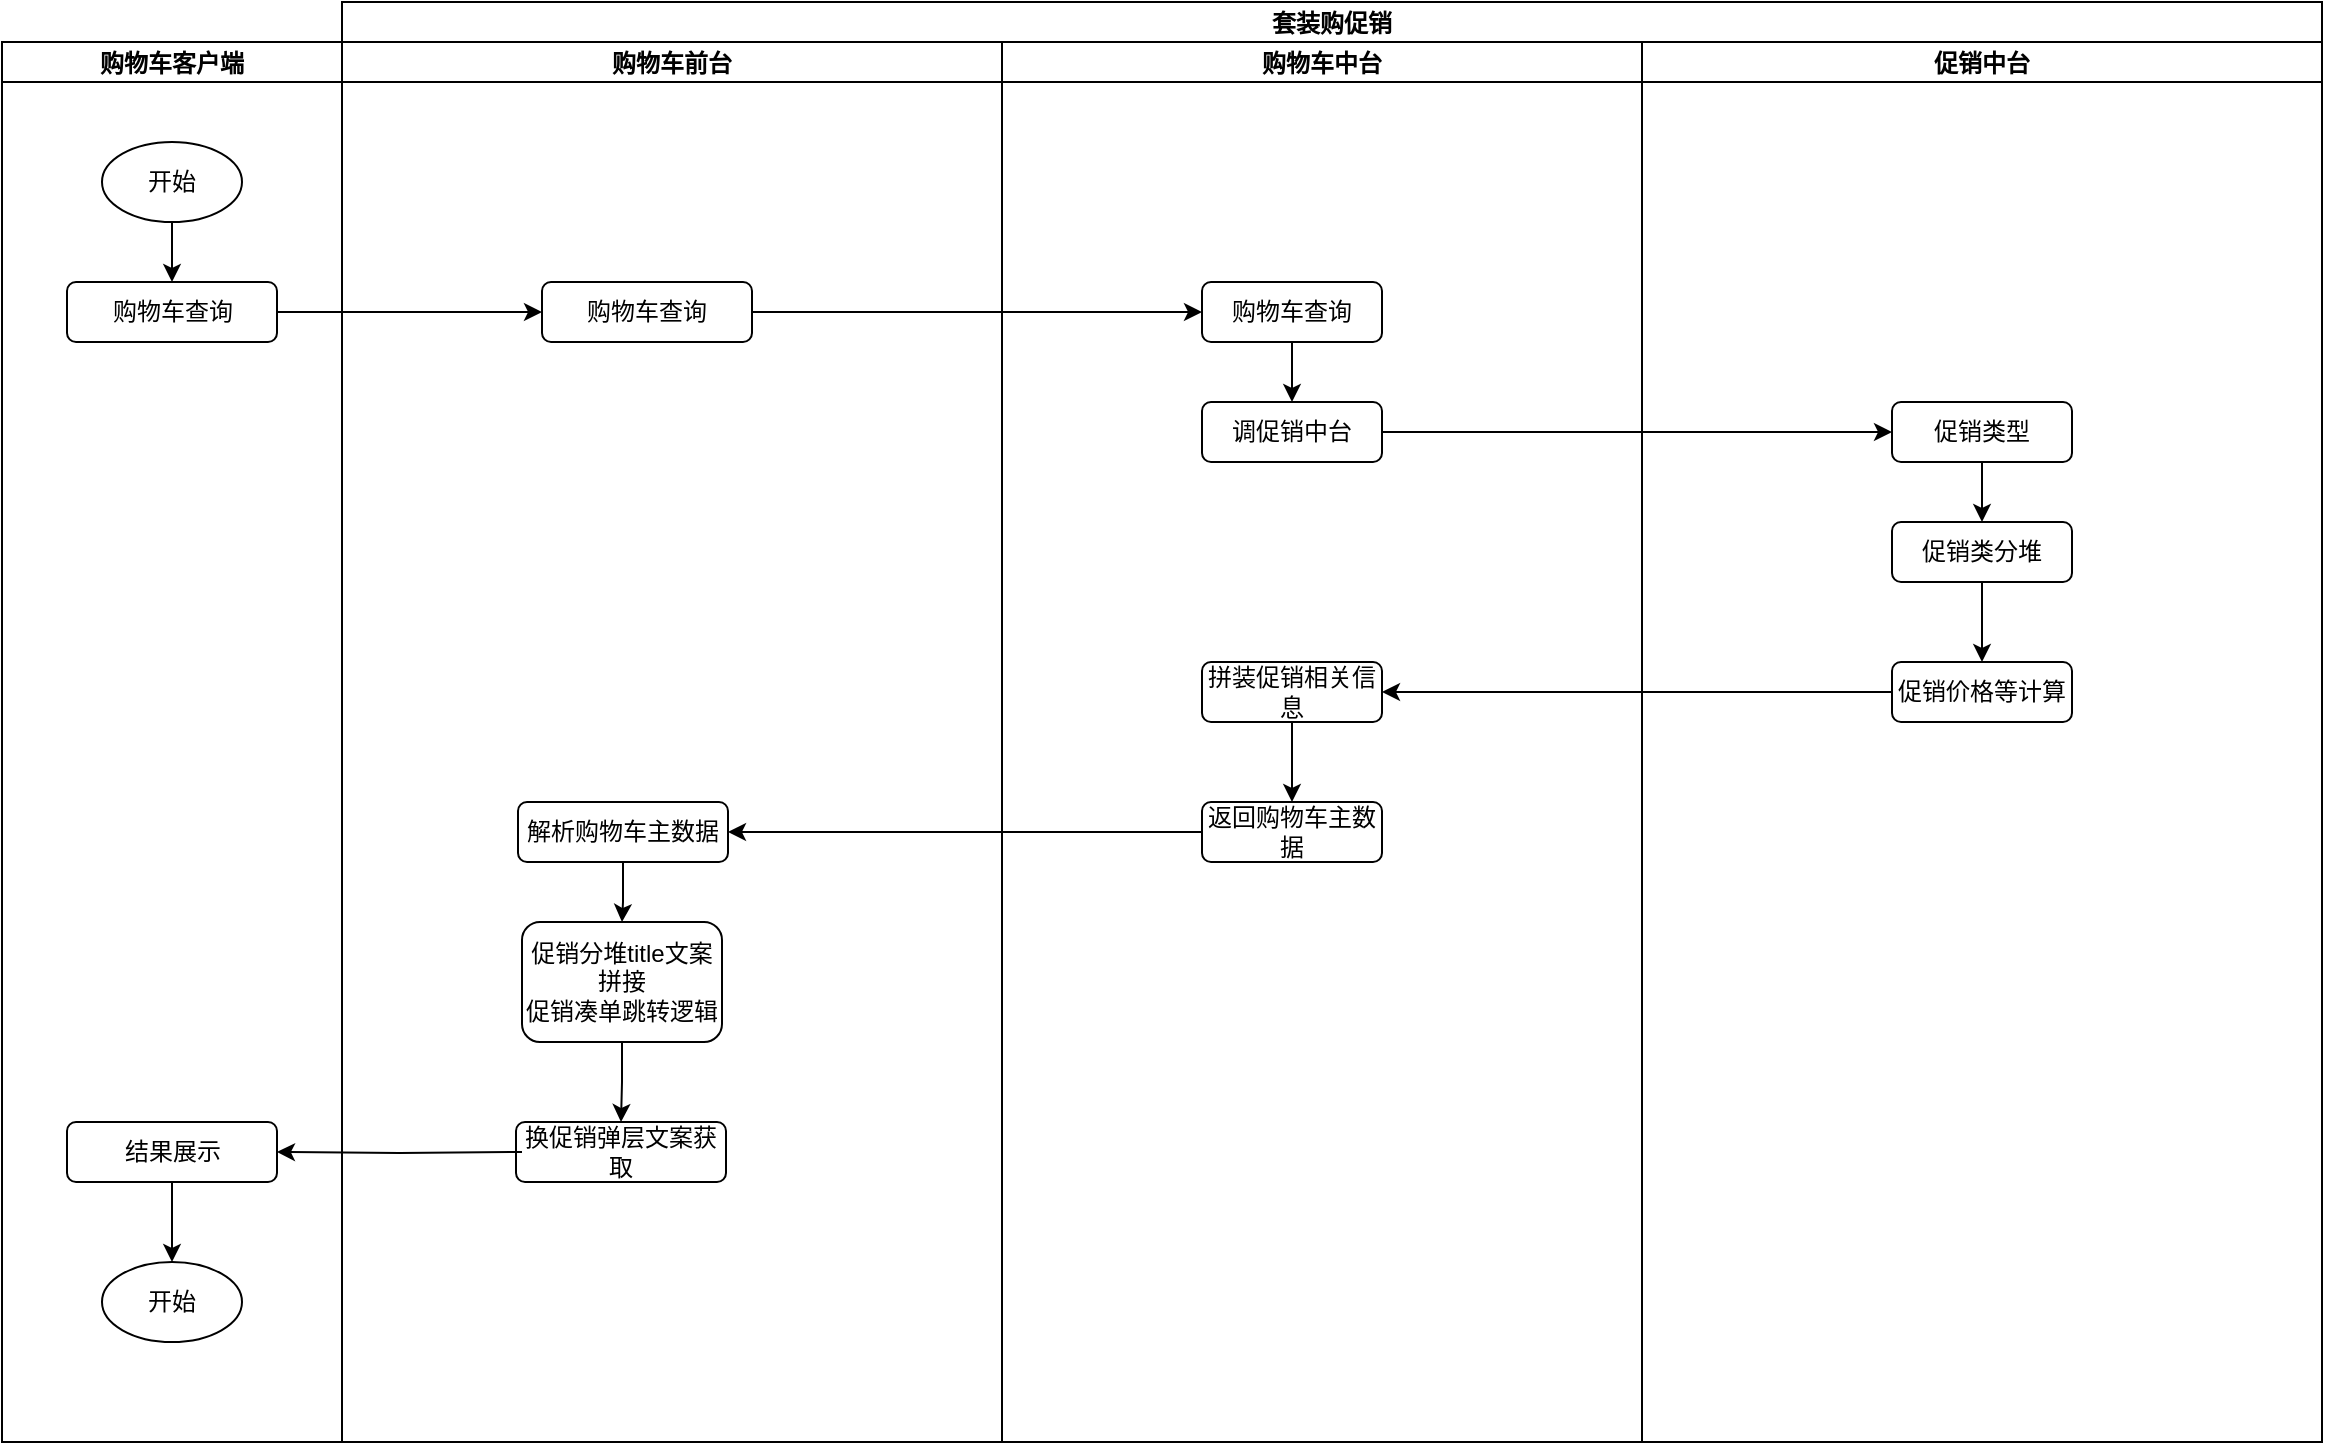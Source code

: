 <mxfile version="14.8.4" type="github">
  <diagram id="kgpKYQtTHZ0yAKxKKP6v" name="Page-1">
    <mxGraphModel dx="2105" dy="712" grid="1" gridSize="10" guides="1" tooltips="1" connect="1" arrows="1" fold="1" page="1" pageScale="1" pageWidth="850" pageHeight="1100" math="0" shadow="0">
      <root>
        <mxCell id="0" />
        <mxCell id="1" parent="0" />
        <mxCell id="vUlYMT36iKvDAk3lZue9-5" value="套装购促销" style="swimlane;childLayout=stackLayout;resizeParent=1;resizeParentMax=0;startSize=20;" vertex="1" parent="1">
          <mxGeometry x="-160" y="50" width="990" height="720" as="geometry">
            <mxRectangle x="-320" y="50" width="90" height="20" as="alternateBounds" />
          </mxGeometry>
        </mxCell>
        <mxCell id="vUlYMT36iKvDAk3lZue9-6" value="购物车前台" style="swimlane;startSize=20;" vertex="1" parent="vUlYMT36iKvDAk3lZue9-5">
          <mxGeometry y="20" width="330" height="700" as="geometry">
            <mxRectangle y="20" width="30" height="700" as="alternateBounds" />
          </mxGeometry>
        </mxCell>
        <mxCell id="vUlYMT36iKvDAk3lZue9-12" value="购物车查询" style="rounded=1;whiteSpace=wrap;html=1;" vertex="1" parent="vUlYMT36iKvDAk3lZue9-6">
          <mxGeometry x="100" y="120" width="105" height="30" as="geometry" />
        </mxCell>
        <mxCell id="vUlYMT36iKvDAk3lZue9-40" style="edgeStyle=orthogonalEdgeStyle;rounded=0;orthogonalLoop=1;jettySize=auto;html=1;entryX=0.5;entryY=0;entryDx=0;entryDy=0;" edge="1" parent="vUlYMT36iKvDAk3lZue9-6" source="vUlYMT36iKvDAk3lZue9-24" target="vUlYMT36iKvDAk3lZue9-37">
          <mxGeometry relative="1" as="geometry" />
        </mxCell>
        <mxCell id="vUlYMT36iKvDAk3lZue9-24" value="解析购物车主数据" style="rounded=1;whiteSpace=wrap;html=1;" vertex="1" parent="vUlYMT36iKvDAk3lZue9-6">
          <mxGeometry x="88" y="380" width="105" height="30" as="geometry" />
        </mxCell>
        <mxCell id="vUlYMT36iKvDAk3lZue9-41" style="edgeStyle=orthogonalEdgeStyle;rounded=0;orthogonalLoop=1;jettySize=auto;html=1;exitX=0.5;exitY=1;exitDx=0;exitDy=0;entryX=0.5;entryY=0;entryDx=0;entryDy=0;" edge="1" parent="vUlYMT36iKvDAk3lZue9-6" source="vUlYMT36iKvDAk3lZue9-37" target="vUlYMT36iKvDAk3lZue9-38">
          <mxGeometry relative="1" as="geometry" />
        </mxCell>
        <mxCell id="vUlYMT36iKvDAk3lZue9-37" value="促销分堆title文案拼接&lt;br&gt;促销凑单跳转逻辑" style="rounded=1;whiteSpace=wrap;html=1;" vertex="1" parent="vUlYMT36iKvDAk3lZue9-6">
          <mxGeometry x="90" y="440" width="100" height="60" as="geometry" />
        </mxCell>
        <mxCell id="vUlYMT36iKvDAk3lZue9-38" value="换促销弹层文案获取" style="rounded=1;whiteSpace=wrap;html=1;" vertex="1" parent="vUlYMT36iKvDAk3lZue9-6">
          <mxGeometry x="87" y="540" width="105" height="30" as="geometry" />
        </mxCell>
        <mxCell id="vUlYMT36iKvDAk3lZue9-7" value="购物车中台" style="swimlane;startSize=20;" vertex="1" parent="vUlYMT36iKvDAk3lZue9-5">
          <mxGeometry x="330" y="20" width="320" height="700" as="geometry" />
        </mxCell>
        <mxCell id="vUlYMT36iKvDAk3lZue9-18" style="edgeStyle=orthogonalEdgeStyle;rounded=0;orthogonalLoop=1;jettySize=auto;html=1;entryX=0.5;entryY=0;entryDx=0;entryDy=0;" edge="1" parent="vUlYMT36iKvDAk3lZue9-7" source="vUlYMT36iKvDAk3lZue9-13" target="vUlYMT36iKvDAk3lZue9-14">
          <mxGeometry relative="1" as="geometry" />
        </mxCell>
        <mxCell id="vUlYMT36iKvDAk3lZue9-13" value="购物车查询" style="rounded=1;whiteSpace=wrap;html=1;" vertex="1" parent="vUlYMT36iKvDAk3lZue9-7">
          <mxGeometry x="100" y="120" width="90" height="30" as="geometry" />
        </mxCell>
        <mxCell id="vUlYMT36iKvDAk3lZue9-14" value="调促销中台" style="rounded=1;whiteSpace=wrap;html=1;" vertex="1" parent="vUlYMT36iKvDAk3lZue9-7">
          <mxGeometry x="100" y="180" width="90" height="30" as="geometry" />
        </mxCell>
        <mxCell id="vUlYMT36iKvDAk3lZue9-23" style="edgeStyle=orthogonalEdgeStyle;rounded=0;orthogonalLoop=1;jettySize=auto;html=1;entryX=0.5;entryY=0;entryDx=0;entryDy=0;" edge="1" parent="vUlYMT36iKvDAk3lZue9-7" source="vUlYMT36iKvDAk3lZue9-20" target="vUlYMT36iKvDAk3lZue9-22">
          <mxGeometry relative="1" as="geometry" />
        </mxCell>
        <mxCell id="vUlYMT36iKvDAk3lZue9-20" value="拼装促销相关信息" style="rounded=1;whiteSpace=wrap;html=1;" vertex="1" parent="vUlYMT36iKvDAk3lZue9-7">
          <mxGeometry x="100" y="310" width="90" height="30" as="geometry" />
        </mxCell>
        <mxCell id="vUlYMT36iKvDAk3lZue9-22" value="返回购物车主数据" style="rounded=1;whiteSpace=wrap;html=1;" vertex="1" parent="vUlYMT36iKvDAk3lZue9-7">
          <mxGeometry x="100" y="380" width="90" height="30" as="geometry" />
        </mxCell>
        <mxCell id="vUlYMT36iKvDAk3lZue9-8" value="促销中台" style="swimlane;startSize=20;" vertex="1" parent="vUlYMT36iKvDAk3lZue9-5">
          <mxGeometry x="650" y="20" width="340" height="700" as="geometry" />
        </mxCell>
        <mxCell id="vUlYMT36iKvDAk3lZue9-28" style="edgeStyle=orthogonalEdgeStyle;rounded=0;orthogonalLoop=1;jettySize=auto;html=1;entryX=0.5;entryY=0;entryDx=0;entryDy=0;" edge="1" parent="vUlYMT36iKvDAk3lZue9-8" source="vUlYMT36iKvDAk3lZue9-15" target="vUlYMT36iKvDAk3lZue9-26">
          <mxGeometry relative="1" as="geometry" />
        </mxCell>
        <mxCell id="vUlYMT36iKvDAk3lZue9-15" value="促销类型" style="rounded=1;whiteSpace=wrap;html=1;" vertex="1" parent="vUlYMT36iKvDAk3lZue9-8">
          <mxGeometry x="125" y="180" width="90" height="30" as="geometry" />
        </mxCell>
        <mxCell id="vUlYMT36iKvDAk3lZue9-29" style="edgeStyle=orthogonalEdgeStyle;rounded=0;orthogonalLoop=1;jettySize=auto;html=1;entryX=0.5;entryY=0;entryDx=0;entryDy=0;" edge="1" parent="vUlYMT36iKvDAk3lZue9-8" source="vUlYMT36iKvDAk3lZue9-26" target="vUlYMT36iKvDAk3lZue9-27">
          <mxGeometry relative="1" as="geometry" />
        </mxCell>
        <mxCell id="vUlYMT36iKvDAk3lZue9-26" value="促销类分堆" style="rounded=1;whiteSpace=wrap;html=1;" vertex="1" parent="vUlYMT36iKvDAk3lZue9-8">
          <mxGeometry x="125" y="240" width="90" height="30" as="geometry" />
        </mxCell>
        <mxCell id="vUlYMT36iKvDAk3lZue9-27" value="促销价格等计算" style="rounded=1;whiteSpace=wrap;html=1;" vertex="1" parent="vUlYMT36iKvDAk3lZue9-8">
          <mxGeometry x="125" y="310" width="90" height="30" as="geometry" />
        </mxCell>
        <mxCell id="vUlYMT36iKvDAk3lZue9-17" style="edgeStyle=orthogonalEdgeStyle;rounded=0;orthogonalLoop=1;jettySize=auto;html=1;entryX=0;entryY=0.5;entryDx=0;entryDy=0;" edge="1" parent="vUlYMT36iKvDAk3lZue9-5" source="vUlYMT36iKvDAk3lZue9-12" target="vUlYMT36iKvDAk3lZue9-13">
          <mxGeometry relative="1" as="geometry" />
        </mxCell>
        <mxCell id="vUlYMT36iKvDAk3lZue9-19" style="edgeStyle=orthogonalEdgeStyle;rounded=0;orthogonalLoop=1;jettySize=auto;html=1;" edge="1" parent="vUlYMT36iKvDAk3lZue9-5" source="vUlYMT36iKvDAk3lZue9-14" target="vUlYMT36iKvDAk3lZue9-15">
          <mxGeometry relative="1" as="geometry" />
        </mxCell>
        <mxCell id="vUlYMT36iKvDAk3lZue9-25" style="edgeStyle=orthogonalEdgeStyle;rounded=0;orthogonalLoop=1;jettySize=auto;html=1;" edge="1" parent="vUlYMT36iKvDAk3lZue9-5" source="vUlYMT36iKvDAk3lZue9-22" target="vUlYMT36iKvDAk3lZue9-24">
          <mxGeometry relative="1" as="geometry" />
        </mxCell>
        <mxCell id="vUlYMT36iKvDAk3lZue9-30" style="edgeStyle=orthogonalEdgeStyle;rounded=0;orthogonalLoop=1;jettySize=auto;html=1;entryX=1;entryY=0.5;entryDx=0;entryDy=0;" edge="1" parent="vUlYMT36iKvDAk3lZue9-5" source="vUlYMT36iKvDAk3lZue9-27" target="vUlYMT36iKvDAk3lZue9-20">
          <mxGeometry relative="1" as="geometry" />
        </mxCell>
        <mxCell id="vUlYMT36iKvDAk3lZue9-31" value="购物车客户端" style="swimlane;startSize=20;" vertex="1" parent="1">
          <mxGeometry x="-330" y="70" width="170" height="700" as="geometry" />
        </mxCell>
        <mxCell id="vUlYMT36iKvDAk3lZue9-43" value="开始" style="ellipse;whiteSpace=wrap;html=1;" vertex="1" parent="vUlYMT36iKvDAk3lZue9-31">
          <mxGeometry x="50" y="50" width="70" height="40" as="geometry" />
        </mxCell>
        <mxCell id="vUlYMT36iKvDAk3lZue9-50" style="edgeStyle=orthogonalEdgeStyle;rounded=0;orthogonalLoop=1;jettySize=auto;html=1;" edge="1" parent="vUlYMT36iKvDAk3lZue9-31" source="vUlYMT36iKvDAk3lZue9-47" target="vUlYMT36iKvDAk3lZue9-48">
          <mxGeometry relative="1" as="geometry" />
        </mxCell>
        <mxCell id="vUlYMT36iKvDAk3lZue9-47" value="结果展示" style="rounded=1;whiteSpace=wrap;html=1;" vertex="1" parent="vUlYMT36iKvDAk3lZue9-31">
          <mxGeometry x="32.5" y="540" width="105" height="30" as="geometry" />
        </mxCell>
        <mxCell id="vUlYMT36iKvDAk3lZue9-48" value="开始" style="ellipse;whiteSpace=wrap;html=1;" vertex="1" parent="vUlYMT36iKvDAk3lZue9-31">
          <mxGeometry x="50" y="610" width="70" height="40" as="geometry" />
        </mxCell>
        <mxCell id="vUlYMT36iKvDAk3lZue9-46" style="edgeStyle=orthogonalEdgeStyle;rounded=0;orthogonalLoop=1;jettySize=auto;html=1;entryX=0;entryY=0.5;entryDx=0;entryDy=0;" edge="1" parent="1" source="vUlYMT36iKvDAk3lZue9-44" target="vUlYMT36iKvDAk3lZue9-12">
          <mxGeometry relative="1" as="geometry" />
        </mxCell>
        <mxCell id="vUlYMT36iKvDAk3lZue9-44" value="购物车查询" style="rounded=1;whiteSpace=wrap;html=1;" vertex="1" parent="1">
          <mxGeometry x="-297.5" y="190" width="105" height="30" as="geometry" />
        </mxCell>
        <mxCell id="vUlYMT36iKvDAk3lZue9-45" style="edgeStyle=orthogonalEdgeStyle;rounded=0;orthogonalLoop=1;jettySize=auto;html=1;entryX=0.5;entryY=0;entryDx=0;entryDy=0;" edge="1" parent="1" source="vUlYMT36iKvDAk3lZue9-43" target="vUlYMT36iKvDAk3lZue9-44">
          <mxGeometry relative="1" as="geometry" />
        </mxCell>
        <mxCell id="vUlYMT36iKvDAk3lZue9-49" style="edgeStyle=orthogonalEdgeStyle;rounded=0;orthogonalLoop=1;jettySize=auto;html=1;entryX=1;entryY=0.5;entryDx=0;entryDy=0;" edge="1" parent="1" target="vUlYMT36iKvDAk3lZue9-47">
          <mxGeometry relative="1" as="geometry">
            <mxPoint x="-70" y="625" as="sourcePoint" />
          </mxGeometry>
        </mxCell>
      </root>
    </mxGraphModel>
  </diagram>
</mxfile>
